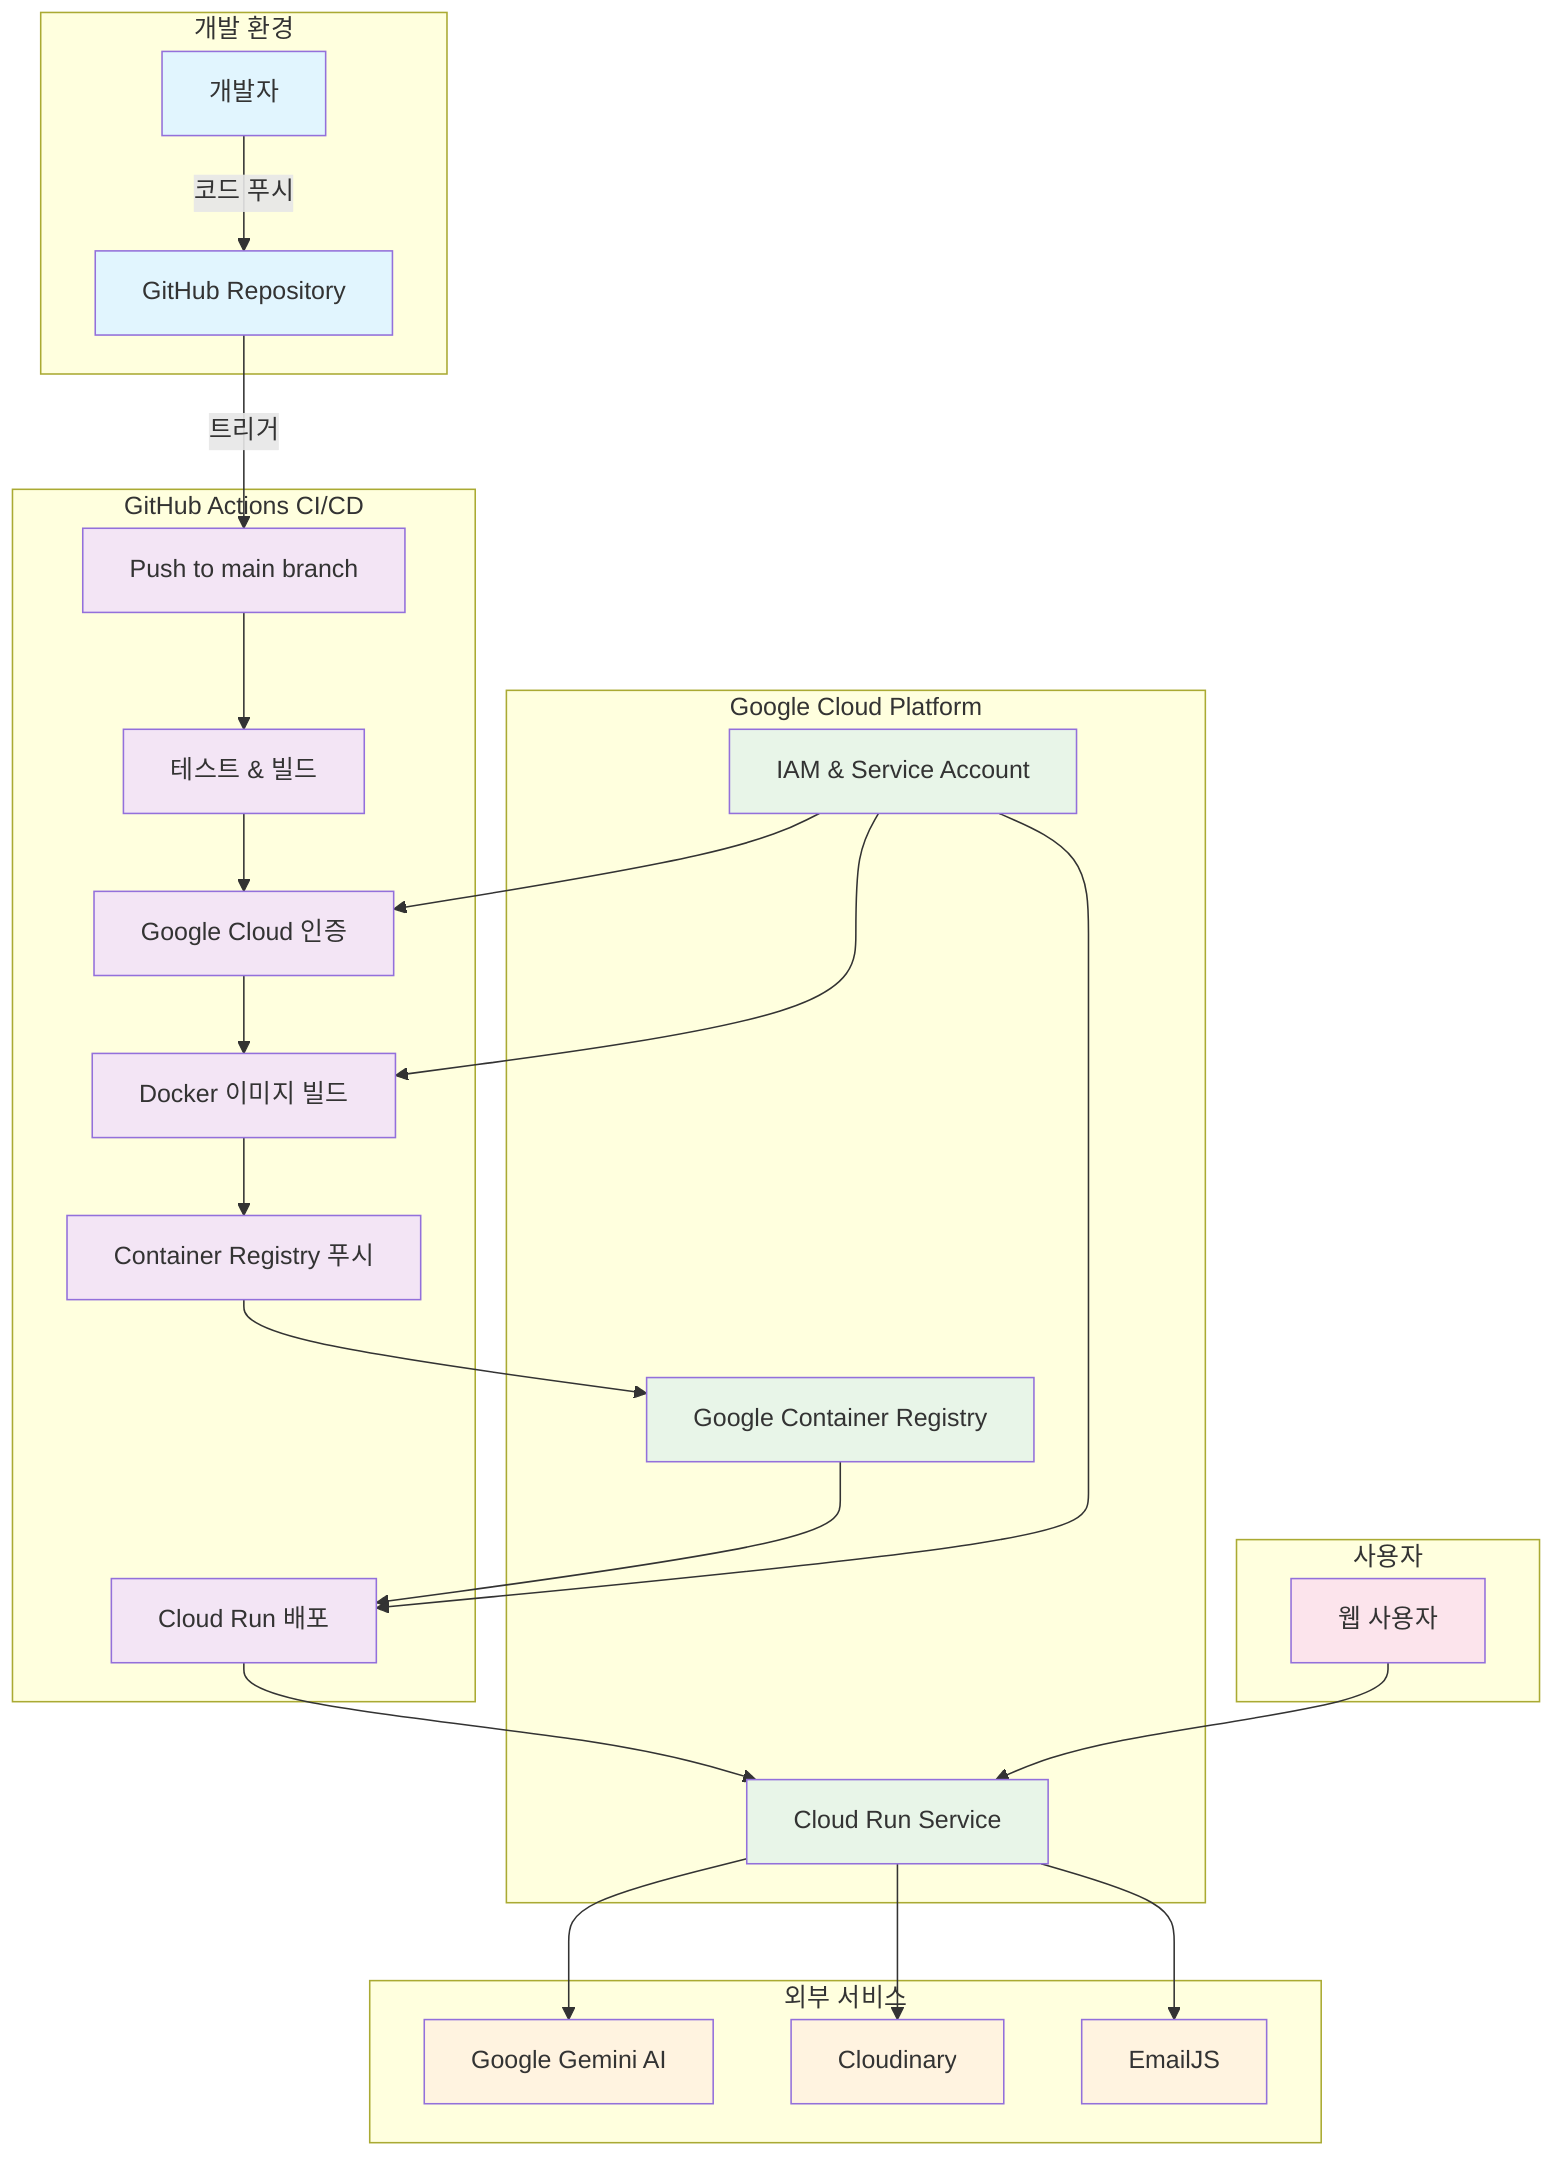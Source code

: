 graph TB
    %% 개발자 영역
    subgraph "개발 환경"
        DEV[개발자]
        GITHUB[GitHub Repository]
    end

    %% CI/CD 파이프라인
    subgraph "GitHub Actions CI/CD"
        TRIGGER[Push to main branch]
        TEST[테스트 & 빌드]
        AUTH[Google Cloud 인증]
        BUILD[Docker 이미지 빌드]
        PUSH[Container Registry 푸시]
        DEPLOY[Cloud Run 배포]
    end

    %% Google Cloud 서비스
    subgraph "Google Cloud Platform"
        GCR[Google Container Registry]
        CLOUDRUN[Cloud Run Service]
        IAM[IAM & Service Account]
    end

    %% 외부 서비스
    subgraph "외부 서비스"
        GEMINI[Google Gemini AI]
        CLOUDINARY[Cloudinary]
        EMAILJS[EmailJS]
    end

    %% 사용자
    subgraph "사용자"
        USER[웹 사용자]
    end

    %% 연결 관계
    DEV -->|코드 푸시| GITHUB
    GITHUB -->|트리거| TRIGGER
    TRIGGER --> TEST
    TEST --> AUTH
    AUTH --> BUILD
    BUILD --> PUSH
    PUSH --> GCR
    GCR --> DEPLOY
    DEPLOY --> CLOUDRUN
    
    %% 인증 및 권한
    IAM --> AUTH
    IAM --> BUILD
    IAM --> DEPLOY
    
    %% 외부 서비스 연결
    CLOUDRUN --> GEMINI
    CLOUDRUN --> CLOUDINARY
    CLOUDRUN --> EMAILJS
    
    %% 사용자 접근
    USER --> CLOUDRUN

    %% 스타일링
    classDef devClass fill:#e1f5fe
    classDef githubClass fill:#f3e5f5
    classDef gcpClass fill:#e8f5e8
    classDef externalClass fill:#fff3e0
    classDef userClass fill:#fce4ec

    class DEV,GITHUB devClass
    class TRIGGER,TEST,AUTH,BUILD,PUSH,DEPLOY githubClass
    class GCR,CLOUDRUN,IAM gcpClass
    class GEMINI,CLOUDINARY,EMAILJS externalClass
    class USER userClass